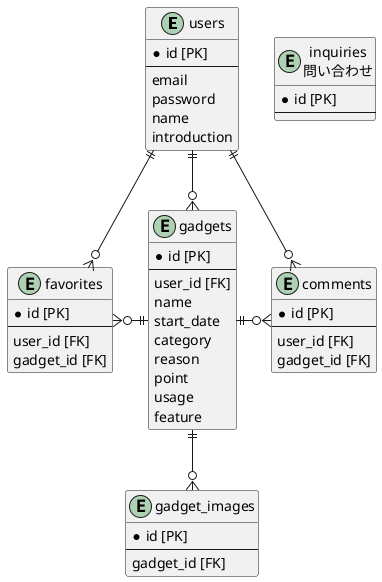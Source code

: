 @startuml OshiGadge

entity users {
  *id [PK]
  --
  email
  password
  name
  introduction
}

entity gadgets {
  *id [PK]
  --
  user_id [FK]
  name
  start_date
  category
  reason
  point
  usage
  feature
}

entity favorites {
  *id [PK]
  --
  user_id [FK]
  gadget_id [FK]
}

entity comments {
  *id [PK]
  --
  user_id [FK]
  gadget_id [FK]
}

entity inquiries as "inquiries\n問い合わせ" {
  *id [PK]
  --
}

entity gadget_images {
  *id [PK]
  --
  gadget_id [FK]
}

users ||--o{ gadgets
users ||--o{ comments
users ||--o{ favorites
gadgets ||-r-o{ comments
gadgets ||-d-o{ gadget_images
gadgets ||-l-o{ favorites

@enduml
